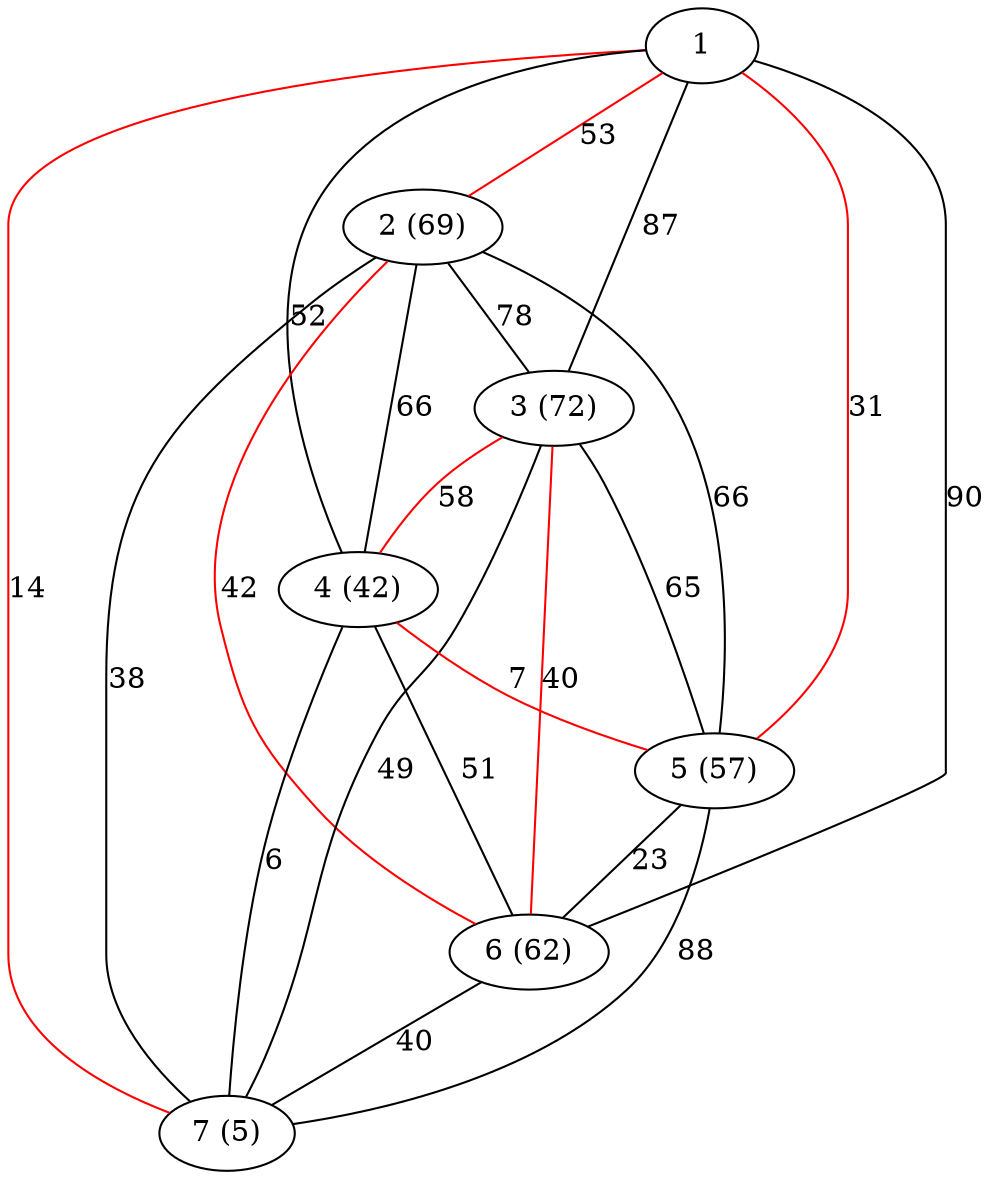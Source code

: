 graph g {
1 -- 2 [label=53 color=red]
2 -- 7 [label=38 color=black]
5 -- 6 [label=23 color=black]
1 -- 3 [label=87 color=black]
3 -- 7 [label=49 color=black]
4 -- 6 [label=51 color=black]
4 -- 5 [label=7 color=red]
5 -- 7 [label=88 color=black]
4 -- 7 [label=6 color=black]
1 -- 4 [label=52 color=black]
6 -- 7 [label=40 color=black]
1 -- 5 [label=31 color=red]
2 -- 6 [label=42 color=red]
2 -- 3 [label=78 color=black]
3 -- 6 [label=40 color=red]
1 -- 7 [label=14 color=red]
1 -- 6 [label=90 color=black]
2 -- 5 [label=66 color=black]
3 -- 4 [label=58 color=red]
2 -- 4 [label=66 color=black]
3 -- 5 [label=65 color=black]
2 [label="2 (69)"]
3 [label="3 (72)"]
4 [label="4 (42)"]
5 [label="5 (57)"]
6 [label="6 (62)"]
7 [label="7 (5)"]
}